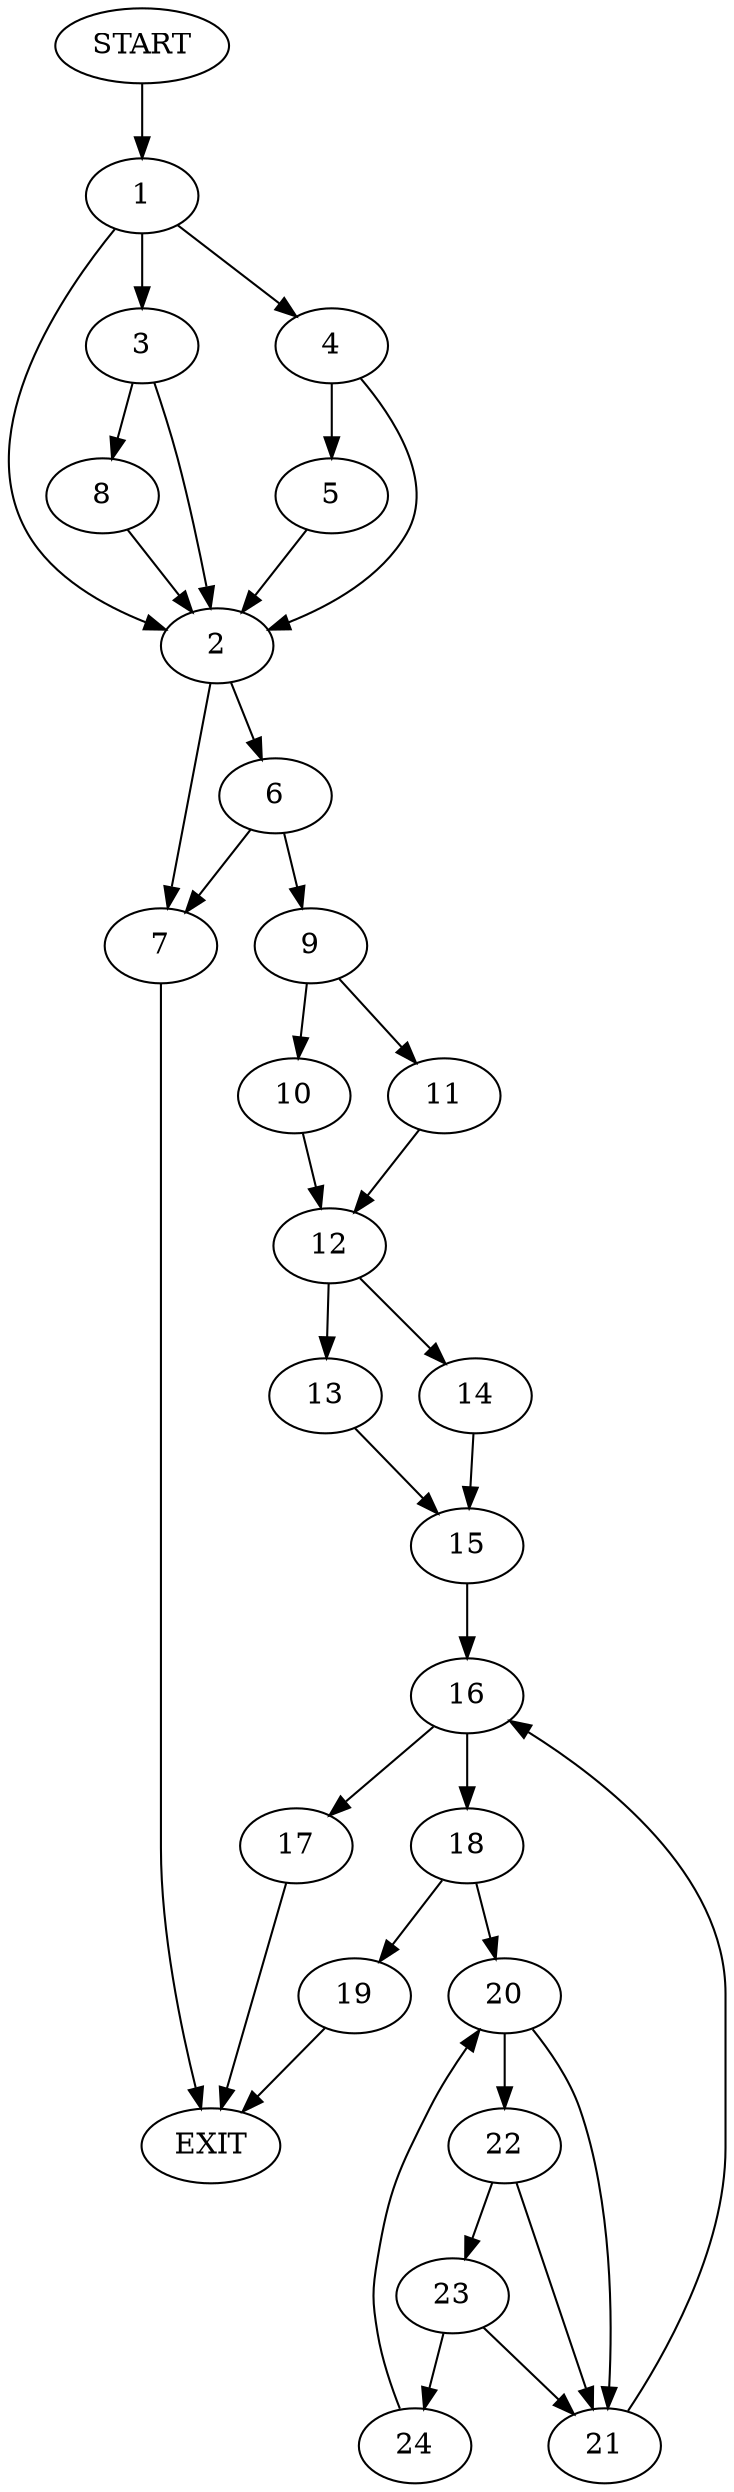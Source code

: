 digraph {
0 [label="START"]
25 [label="EXIT"]
0 -> 1
1 -> 2
1 -> 3
1 -> 4
4 -> 2
4 -> 5
2 -> 6
2 -> 7
3 -> 2
3 -> 8
5 -> 2
8 -> 2
7 -> 25
6 -> 7
6 -> 9
9 -> 10
9 -> 11
10 -> 12
11 -> 12
12 -> 13
12 -> 14
13 -> 15
14 -> 15
15 -> 16
16 -> 17
16 -> 18
18 -> 19
18 -> 20
17 -> 25
20 -> 21
20 -> 22
19 -> 25
21 -> 16
22 -> 21
22 -> 23
23 -> 21
23 -> 24
24 -> 20
}
